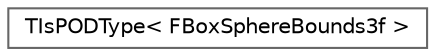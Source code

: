 digraph "Graphical Class Hierarchy"
{
 // INTERACTIVE_SVG=YES
 // LATEX_PDF_SIZE
  bgcolor="transparent";
  edge [fontname=Helvetica,fontsize=10,labelfontname=Helvetica,labelfontsize=10];
  node [fontname=Helvetica,fontsize=10,shape=box,height=0.2,width=0.4];
  rankdir="LR";
  Node0 [id="Node000000",label="TIsPODType\< FBoxSphereBounds3f \>",height=0.2,width=0.4,color="grey40", fillcolor="white", style="filled",URL="$d1/dfa/structTIsPODType_3_01FBoxSphereBounds3f_01_4.html",tooltip=" "];
}
